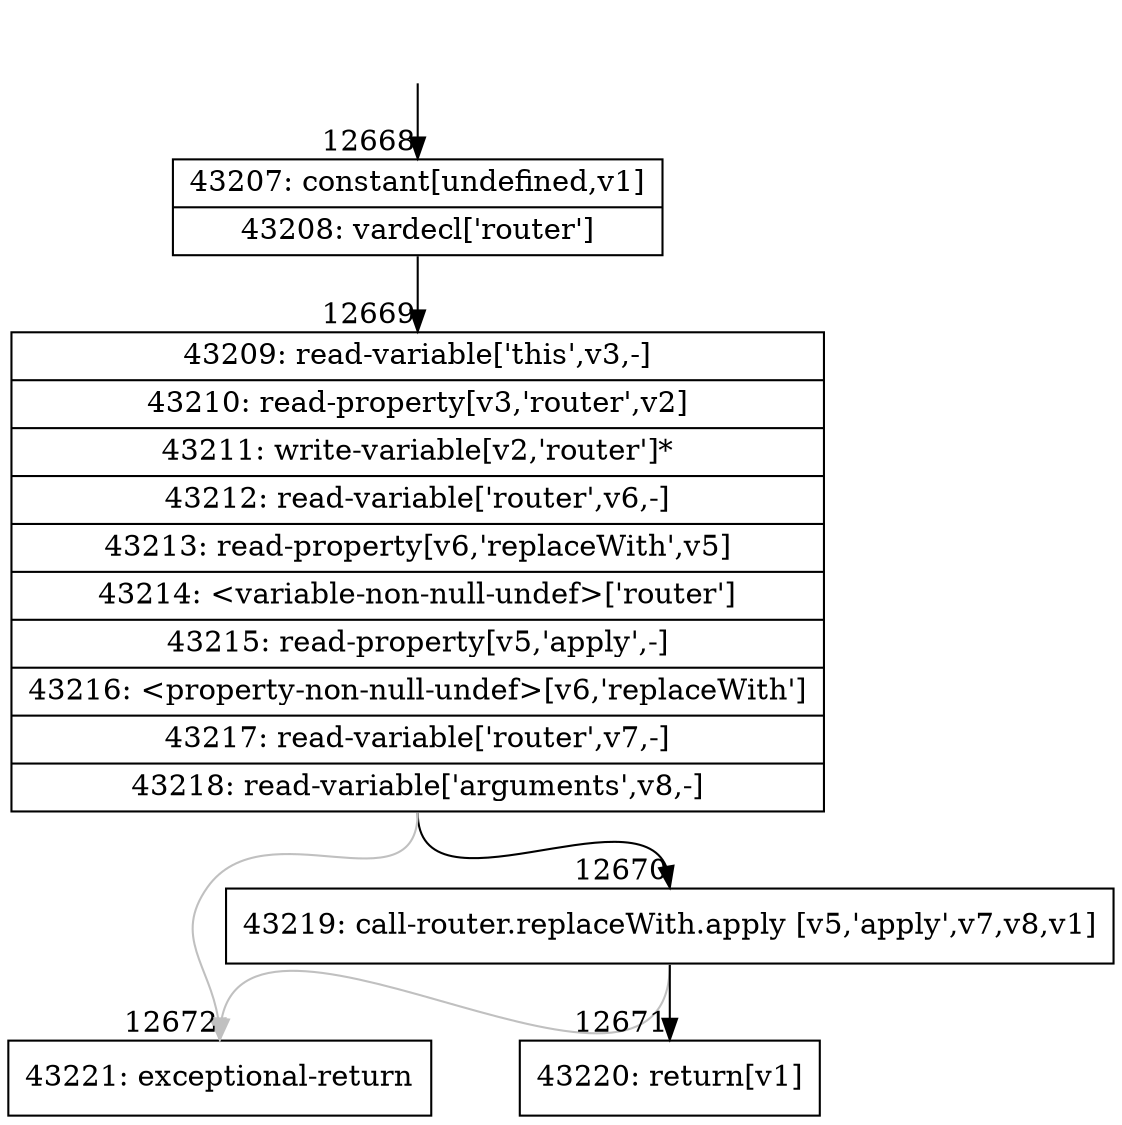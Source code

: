 digraph {
rankdir="TD"
BB_entry1053[shape=none,label=""];
BB_entry1053 -> BB12668 [tailport=s, headport=n, headlabel="    12668"]
BB12668 [shape=record label="{43207: constant[undefined,v1]|43208: vardecl['router']}" ] 
BB12668 -> BB12669 [tailport=s, headport=n, headlabel="      12669"]
BB12669 [shape=record label="{43209: read-variable['this',v3,-]|43210: read-property[v3,'router',v2]|43211: write-variable[v2,'router']*|43212: read-variable['router',v6,-]|43213: read-property[v6,'replaceWith',v5]|43214: \<variable-non-null-undef\>['router']|43215: read-property[v5,'apply',-]|43216: \<property-non-null-undef\>[v6,'replaceWith']|43217: read-variable['router',v7,-]|43218: read-variable['arguments',v8,-]}" ] 
BB12669 -> BB12670 [tailport=s, headport=n, headlabel="      12670"]
BB12669 -> BB12672 [tailport=s, headport=n, color=gray, headlabel="      12672"]
BB12670 [shape=record label="{43219: call-router.replaceWith.apply [v5,'apply',v7,v8,v1]}" ] 
BB12670 -> BB12671 [tailport=s, headport=n, headlabel="      12671"]
BB12670 -> BB12672 [tailport=s, headport=n, color=gray]
BB12671 [shape=record label="{43220: return[v1]}" ] 
BB12672 [shape=record label="{43221: exceptional-return}" ] 
//#$~ 23652
}
